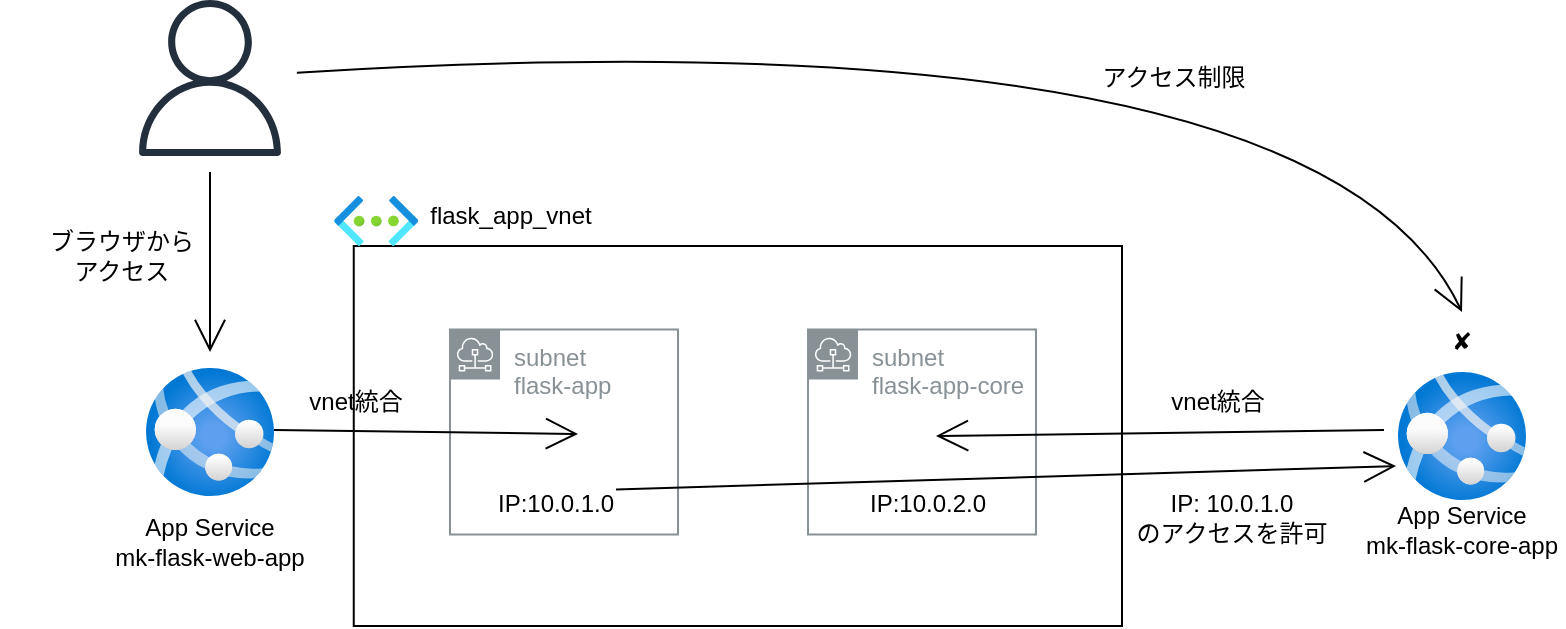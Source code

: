 <mxfile>
    <diagram id="DHRU4lbN4Wugf0_XbcgH" name="ページ1">
        <mxGraphModel dx="1081" dy="609" grid="0" gridSize="10" guides="1" tooltips="1" connect="1" arrows="1" fold="1" page="0" pageScale="1" pageWidth="827" pageHeight="1169" math="0" shadow="0">
            <root>
                <mxCell id="0"/>
                <mxCell id="1" parent="0"/>
                <mxCell id="11" value="" style="rounded=0;whiteSpace=wrap;html=1;" vertex="1" parent="1">
                    <mxGeometry x="254.88" y="201" width="384.12" height="190" as="geometry"/>
                </mxCell>
                <mxCell id="2" value="" style="aspect=fixed;html=1;points=[];align=center;image;fontSize=12;image=img/lib/azure2/app_services/App_Services.svg;" vertex="1" parent="1">
                    <mxGeometry x="151" y="262" width="64" height="64" as="geometry"/>
                </mxCell>
                <mxCell id="5" value="subnet&lt;br&gt;flask-app" style="sketch=0;outlineConnect=0;gradientColor=none;html=1;whiteSpace=wrap;fontSize=12;fontStyle=0;shape=mxgraph.aws4.group;grIcon=mxgraph.aws4.group_subnet;strokeColor=#879196;fillColor=none;verticalAlign=top;align=left;spacingLeft=30;fontColor=#879196;dashed=0;" vertex="1" parent="1">
                    <mxGeometry x="303" y="242.75" width="114" height="102.5" as="geometry"/>
                </mxCell>
                <mxCell id="6" value="" style="aspect=fixed;html=1;points=[];align=center;image;fontSize=12;image=img/lib/azure2/app_services/App_Services.svg;" vertex="1" parent="1">
                    <mxGeometry x="777" y="264" width="64" height="64" as="geometry"/>
                </mxCell>
                <mxCell id="4" value="" style="aspect=fixed;html=1;points=[];align=center;image;fontSize=12;image=img/lib/azure2/networking/Virtual_Networks.svg;" vertex="1" parent="1">
                    <mxGeometry x="245.12" y="176" width="41.88" height="25" as="geometry"/>
                </mxCell>
                <mxCell id="12" value="flask_app_vnet" style="text;strokeColor=none;fillColor=none;html=1;align=center;verticalAlign=middle;whiteSpace=wrap;rounded=0;" vertex="1" parent="1">
                    <mxGeometry x="287" y="171" width="93" height="30" as="geometry"/>
                </mxCell>
                <mxCell id="13" value="App Service&lt;br&gt;mk-flask-web-app" style="text;strokeColor=none;fillColor=none;html=1;align=center;verticalAlign=middle;whiteSpace=wrap;rounded=0;" vertex="1" parent="1">
                    <mxGeometry x="132" y="334" width="102" height="30" as="geometry"/>
                </mxCell>
                <mxCell id="14" value="App Service&lt;br&gt;mk-flask-core-app" style="text;strokeColor=none;fillColor=none;html=1;align=center;verticalAlign=middle;whiteSpace=wrap;rounded=0;" vertex="1" parent="1">
                    <mxGeometry x="758" y="328" width="102" height="30" as="geometry"/>
                </mxCell>
                <mxCell id="16" value="subnet&lt;br&gt;flask-app-core" style="sketch=0;outlineConnect=0;gradientColor=none;html=1;whiteSpace=wrap;fontSize=12;fontStyle=0;shape=mxgraph.aws4.group;grIcon=mxgraph.aws4.group_subnet;strokeColor=#879196;fillColor=none;verticalAlign=top;align=left;spacingLeft=30;fontColor=#879196;dashed=0;" vertex="1" parent="1">
                    <mxGeometry x="482" y="242.75" width="114" height="102.5" as="geometry"/>
                </mxCell>
                <mxCell id="21" style="edgeStyle=none;curved=1;rounded=0;orthogonalLoop=1;jettySize=auto;html=1;endArrow=open;startSize=14;endSize=14;sourcePerimeterSpacing=8;targetPerimeterSpacing=8;" edge="1" parent="1" source="20" target="2">
                    <mxGeometry relative="1" as="geometry"/>
                </mxCell>
                <mxCell id="24" style="edgeStyle=none;curved=1;rounded=0;orthogonalLoop=1;jettySize=auto;html=1;endArrow=open;startSize=14;endSize=14;sourcePerimeterSpacing=8;targetPerimeterSpacing=8;entryX=0.5;entryY=0;entryDx=0;entryDy=0;" edge="1" parent="1" source="20" target="27">
                    <mxGeometry relative="1" as="geometry">
                        <mxPoint x="729" y="231" as="targetPoint"/>
                        <Array as="points">
                            <mxPoint x="737" y="83"/>
                        </Array>
                    </mxGeometry>
                </mxCell>
                <mxCell id="20" value="" style="sketch=0;outlineConnect=0;fontColor=#232F3E;gradientColor=none;fillColor=#232F3D;strokeColor=none;dashed=0;verticalLabelPosition=bottom;verticalAlign=top;align=center;html=1;fontSize=12;fontStyle=0;aspect=fixed;pointerEvents=1;shape=mxgraph.aws4.user;" vertex="1" parent="1">
                    <mxGeometry x="144" y="78" width="78" height="78" as="geometry"/>
                </mxCell>
                <mxCell id="22" value="ブラウザから&lt;br&gt;アクセス" style="text;strokeColor=none;fillColor=none;html=1;align=center;verticalAlign=middle;whiteSpace=wrap;rounded=0;" vertex="1" parent="1">
                    <mxGeometry x="78" y="191" width="122" height="30" as="geometry"/>
                </mxCell>
                <mxCell id="25" value="アクセス制限" style="text;strokeColor=none;fillColor=none;html=1;align=center;verticalAlign=middle;whiteSpace=wrap;rounded=0;" vertex="1" parent="1">
                    <mxGeometry x="622" y="102" width="86" height="30" as="geometry"/>
                </mxCell>
                <mxCell id="27" value="✘" style="text;strokeColor=none;fillColor=none;html=1;align=center;verticalAlign=middle;whiteSpace=wrap;rounded=0;" vertex="1" parent="1">
                    <mxGeometry x="766" y="234" width="86" height="30" as="geometry"/>
                </mxCell>
                <mxCell id="34" value="" style="edgeStyle=none;orthogonalLoop=1;jettySize=auto;html=1;rounded=0;endArrow=open;startSize=14;endSize=14;sourcePerimeterSpacing=8;targetPerimeterSpacing=8;curved=1;exitX=1;exitY=0.484;exitDx=0;exitDy=0;exitPerimeter=0;" edge="1" parent="1" source="2">
                    <mxGeometry width="140" relative="1" as="geometry">
                        <mxPoint x="267" y="293" as="sourcePoint"/>
                        <mxPoint x="367" y="295" as="targetPoint"/>
                        <Array as="points"/>
                    </mxGeometry>
                </mxCell>
                <mxCell id="37" value="" style="edgeStyle=none;orthogonalLoop=1;jettySize=auto;html=1;rounded=0;endArrow=open;startSize=14;endSize=14;sourcePerimeterSpacing=8;targetPerimeterSpacing=8;curved=1;" edge="1" parent="1">
                    <mxGeometry width="140" relative="1" as="geometry">
                        <mxPoint x="770" y="293" as="sourcePoint"/>
                        <mxPoint x="546" y="296" as="targetPoint"/>
                        <Array as="points"/>
                    </mxGeometry>
                </mxCell>
                <mxCell id="38" value="IP:10.0.1.0" style="text;strokeColor=none;fillColor=none;html=1;align=center;verticalAlign=middle;whiteSpace=wrap;rounded=0;" vertex="1" parent="1">
                    <mxGeometry x="326" y="315.25" width="60" height="30" as="geometry"/>
                </mxCell>
                <mxCell id="39" value="IP:10.0.2.0" style="text;strokeColor=none;fillColor=none;html=1;align=center;verticalAlign=middle;whiteSpace=wrap;rounded=0;" vertex="1" parent="1">
                    <mxGeometry x="512" y="315.25" width="60" height="30" as="geometry"/>
                </mxCell>
                <mxCell id="40" value="" style="edgeStyle=none;orthogonalLoop=1;jettySize=auto;html=1;rounded=0;endArrow=open;startSize=14;endSize=14;sourcePerimeterSpacing=8;targetPerimeterSpacing=8;curved=1;exitX=1;exitY=0.25;exitDx=0;exitDy=0;" edge="1" parent="1" source="38">
                    <mxGeometry width="140" relative="1" as="geometry">
                        <mxPoint x="267" y="163" as="sourcePoint"/>
                        <mxPoint x="776" y="311" as="targetPoint"/>
                        <Array as="points"/>
                    </mxGeometry>
                </mxCell>
                <mxCell id="42" value="IP: 10.0.1.0&lt;br&gt;のアクセスを許可" style="text;strokeColor=none;fillColor=none;html=1;align=center;verticalAlign=middle;whiteSpace=wrap;rounded=0;" vertex="1" parent="1">
                    <mxGeometry x="633" y="322" width="122" height="30" as="geometry"/>
                </mxCell>
                <mxCell id="45" value="vnet統合" style="text;strokeColor=none;fillColor=none;html=1;align=center;verticalAlign=middle;whiteSpace=wrap;rounded=0;" vertex="1" parent="1">
                    <mxGeometry x="644" y="264" width="86" height="30" as="geometry"/>
                </mxCell>
                <mxCell id="46" value="vnet統合" style="text;strokeColor=none;fillColor=none;html=1;align=center;verticalAlign=middle;whiteSpace=wrap;rounded=0;" vertex="1" parent="1">
                    <mxGeometry x="213" y="264" width="86" height="30" as="geometry"/>
                </mxCell>
            </root>
        </mxGraphModel>
    </diagram>
</mxfile>